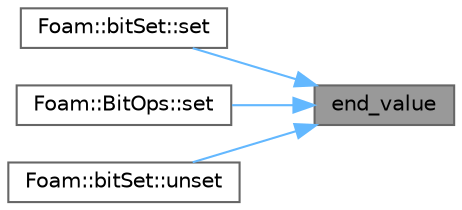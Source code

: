 digraph "end_value"
{
 // LATEX_PDF_SIZE
  bgcolor="transparent";
  edge [fontname=Helvetica,fontsize=10,labelfontname=Helvetica,labelfontsize=10];
  node [fontname=Helvetica,fontsize=10,shape=box,height=0.2,width=0.4];
  rankdir="RL";
  Node1 [id="Node000001",label="end_value",height=0.2,width=0.4,color="gray40", fillcolor="grey60", style="filled", fontcolor="black",tooltip=" "];
  Node1 -> Node2 [id="edge1_Node000001_Node000002",dir="back",color="steelblue1",style="solid",tooltip=" "];
  Node2 [id="Node000002",label="Foam::bitSet::set",height=0.2,width=0.4,color="grey40", fillcolor="white", style="filled",URL="$classFoam_1_1bitSet.html#a3c73f6357d64c7ac1bb2620a6c1bb6fe",tooltip=" "];
  Node1 -> Node3 [id="edge2_Node000001_Node000003",dir="back",color="steelblue1",style="solid",tooltip=" "];
  Node3 [id="Node000003",label="Foam::BitOps::set",height=0.2,width=0.4,color="grey40", fillcolor="white", style="filled",URL="$namespaceFoam_1_1BitOps.html#a9b2cdaafe60248ab86b439336c1d65ff",tooltip=" "];
  Node1 -> Node4 [id="edge3_Node000001_Node000004",dir="back",color="steelblue1",style="solid",tooltip=" "];
  Node4 [id="Node000004",label="Foam::bitSet::unset",height=0.2,width=0.4,color="grey40", fillcolor="white", style="filled",URL="$classFoam_1_1bitSet.html#a43788046330e9306179cdbe7543492f2",tooltip=" "];
}
